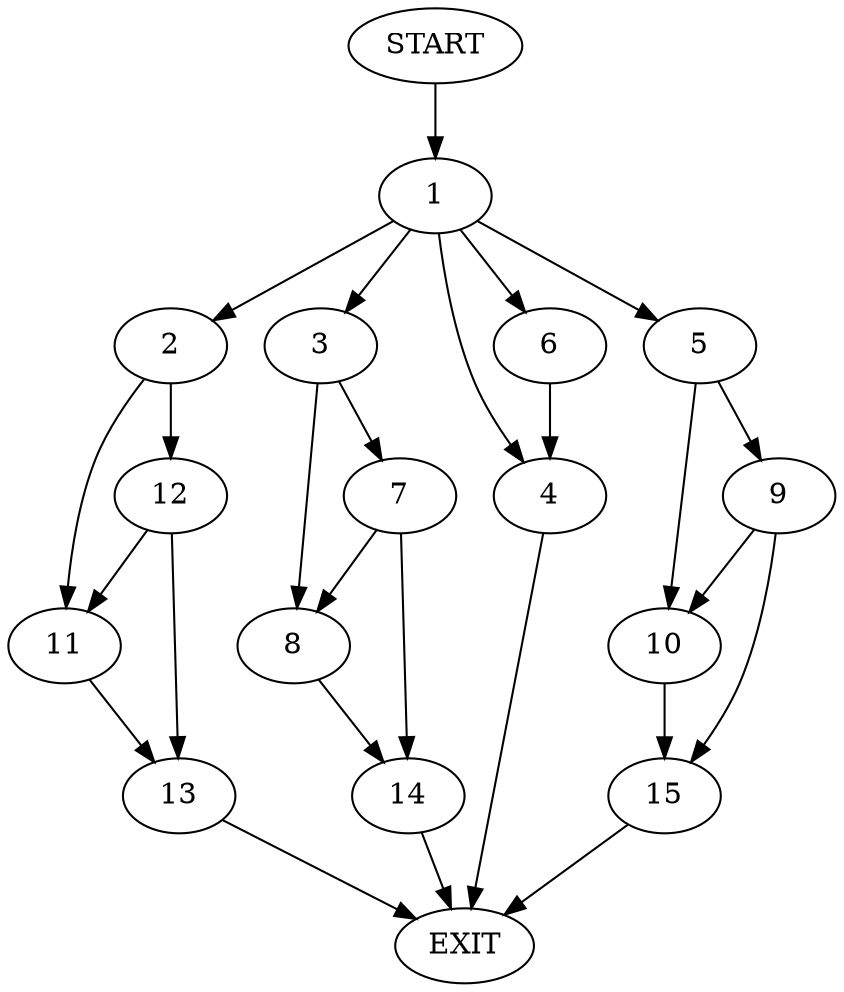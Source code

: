 digraph {
0 [label="START"]
16 [label="EXIT"]
0 -> 1
1 -> 2
1 -> 3
1 -> 4
1 -> 5
1 -> 6
3 -> 7
3 -> 8
4 -> 16
5 -> 9
5 -> 10
6 -> 4
2 -> 11
2 -> 12
11 -> 13
12 -> 11
12 -> 13
13 -> 16
7 -> 14
7 -> 8
8 -> 14
14 -> 16
9 -> 10
9 -> 15
10 -> 15
15 -> 16
}
